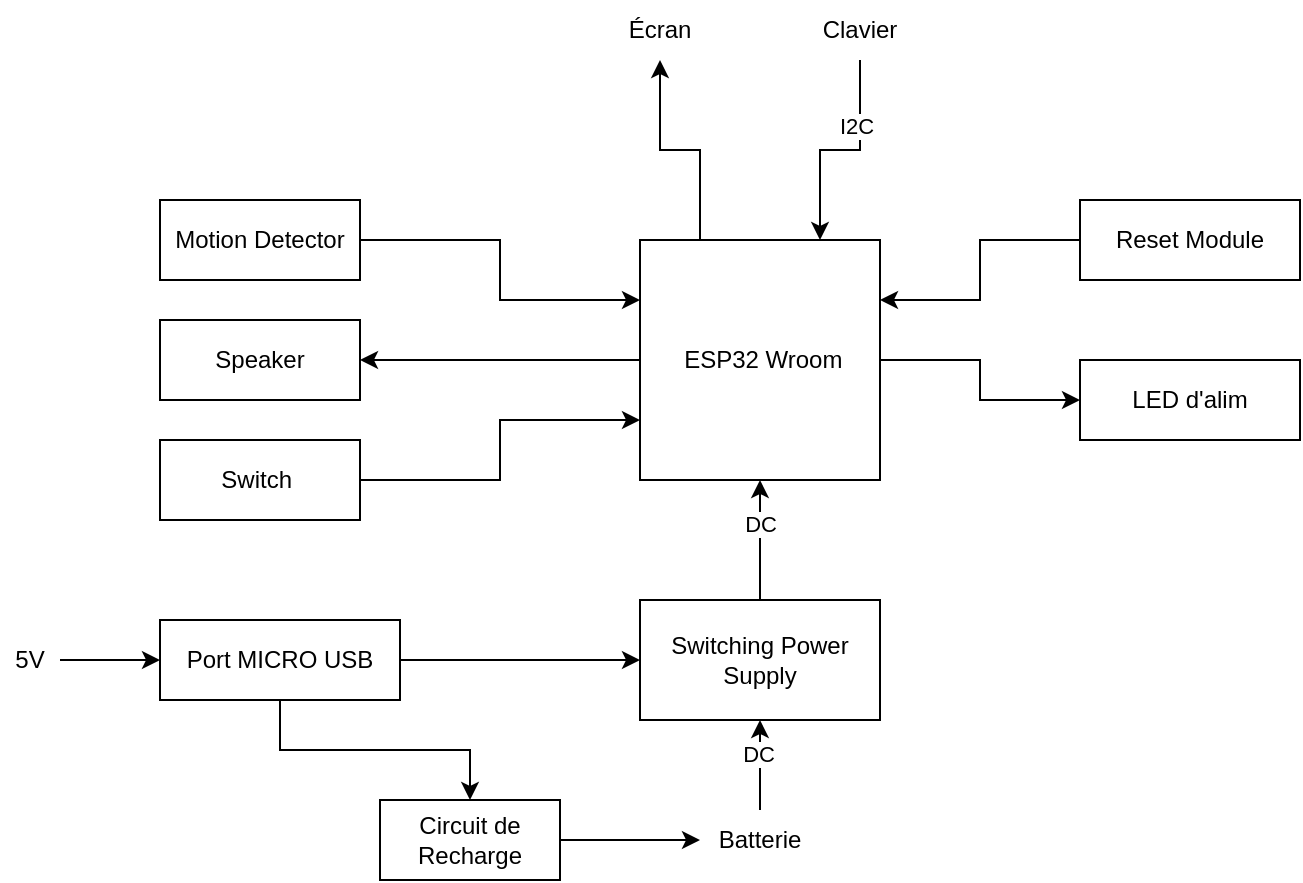 <mxfile version="20.7.3" type="device"><diagram id="tYPHbK1kJAwYhiZg6krK" name="Page-1"><mxGraphModel dx="989" dy="549" grid="1" gridSize="10" guides="1" tooltips="1" connect="1" arrows="1" fold="1" page="1" pageScale="1" pageWidth="827" pageHeight="1169" math="0" shadow="0"><root><mxCell id="0"/><mxCell id="1" parent="0"/><mxCell id="I8_SGhkJe4jmLoIYcksJ-7" style="edgeStyle=orthogonalEdgeStyle;rounded=0;orthogonalLoop=1;jettySize=auto;html=1;entryX=0.5;entryY=1;entryDx=0;entryDy=0;exitX=0.25;exitY=0;exitDx=0;exitDy=0;" edge="1" parent="1" source="I8_SGhkJe4jmLoIYcksJ-1" target="I8_SGhkJe4jmLoIYcksJ-5"><mxGeometry relative="1" as="geometry"/></mxCell><mxCell id="I8_SGhkJe4jmLoIYcksJ-20" style="edgeStyle=orthogonalEdgeStyle;rounded=0;orthogonalLoop=1;jettySize=auto;html=1;entryX=1;entryY=0.5;entryDx=0;entryDy=0;" edge="1" parent="1" source="I8_SGhkJe4jmLoIYcksJ-1" target="I8_SGhkJe4jmLoIYcksJ-17"><mxGeometry relative="1" as="geometry"/></mxCell><mxCell id="I8_SGhkJe4jmLoIYcksJ-36" style="edgeStyle=orthogonalEdgeStyle;rounded=0;orthogonalLoop=1;jettySize=auto;html=1;entryX=0;entryY=0.5;entryDx=0;entryDy=0;" edge="1" parent="1" source="I8_SGhkJe4jmLoIYcksJ-1" target="I8_SGhkJe4jmLoIYcksJ-34"><mxGeometry relative="1" as="geometry"/></mxCell><mxCell id="I8_SGhkJe4jmLoIYcksJ-1" value="&amp;nbsp;ESP32 Wroom" style="whiteSpace=wrap;html=1;aspect=fixed;" vertex="1" parent="1"><mxGeometry x="410" y="190" width="120" height="120" as="geometry"/></mxCell><mxCell id="I8_SGhkJe4jmLoIYcksJ-3" style="edgeStyle=orthogonalEdgeStyle;rounded=0;orthogonalLoop=1;jettySize=auto;html=1;entryX=0.5;entryY=1;entryDx=0;entryDy=0;" edge="1" parent="1" source="I8_SGhkJe4jmLoIYcksJ-2" target="I8_SGhkJe4jmLoIYcksJ-1"><mxGeometry relative="1" as="geometry"/></mxCell><mxCell id="I8_SGhkJe4jmLoIYcksJ-10" value="DC" style="edgeLabel;html=1;align=center;verticalAlign=middle;resizable=0;points=[];" vertex="1" connectable="0" parent="I8_SGhkJe4jmLoIYcksJ-3"><mxGeometry x="0.266" relative="1" as="geometry"><mxPoint as="offset"/></mxGeometry></mxCell><mxCell id="I8_SGhkJe4jmLoIYcksJ-2" value="Switching Power Supply" style="rounded=0;whiteSpace=wrap;html=1;" vertex="1" parent="1"><mxGeometry x="410" y="370" width="120" height="60" as="geometry"/></mxCell><mxCell id="I8_SGhkJe4jmLoIYcksJ-8" style="edgeStyle=orthogonalEdgeStyle;rounded=0;orthogonalLoop=1;jettySize=auto;html=1;entryX=0.75;entryY=0;entryDx=0;entryDy=0;" edge="1" parent="1" source="I8_SGhkJe4jmLoIYcksJ-4" target="I8_SGhkJe4jmLoIYcksJ-1"><mxGeometry relative="1" as="geometry"/></mxCell><mxCell id="I8_SGhkJe4jmLoIYcksJ-9" value="I2C" style="edgeLabel;html=1;align=center;verticalAlign=middle;resizable=0;points=[];" vertex="1" connectable="0" parent="I8_SGhkJe4jmLoIYcksJ-8"><mxGeometry x="-0.405" y="-2" relative="1" as="geometry"><mxPoint as="offset"/></mxGeometry></mxCell><mxCell id="I8_SGhkJe4jmLoIYcksJ-4" value="Clavier" style="text;html=1;strokeColor=none;fillColor=none;align=center;verticalAlign=middle;whiteSpace=wrap;rounded=0;" vertex="1" parent="1"><mxGeometry x="490" y="70" width="60" height="30" as="geometry"/></mxCell><mxCell id="I8_SGhkJe4jmLoIYcksJ-5" value="Écran" style="text;html=1;strokeColor=none;fillColor=none;align=center;verticalAlign=middle;whiteSpace=wrap;rounded=0;" vertex="1" parent="1"><mxGeometry x="390" y="70" width="60" height="30" as="geometry"/></mxCell><mxCell id="I8_SGhkJe4jmLoIYcksJ-13" style="edgeStyle=orthogonalEdgeStyle;rounded=0;orthogonalLoop=1;jettySize=auto;html=1;" edge="1" parent="1" source="I8_SGhkJe4jmLoIYcksJ-12" target="I8_SGhkJe4jmLoIYcksJ-2"><mxGeometry relative="1" as="geometry"/></mxCell><mxCell id="I8_SGhkJe4jmLoIYcksJ-14" value="DC" style="edgeLabel;html=1;align=center;verticalAlign=middle;resizable=0;points=[];" vertex="1" connectable="0" parent="I8_SGhkJe4jmLoIYcksJ-13"><mxGeometry x="0.252" y="1" relative="1" as="geometry"><mxPoint as="offset"/></mxGeometry></mxCell><mxCell id="I8_SGhkJe4jmLoIYcksJ-12" value="Batterie" style="text;html=1;strokeColor=none;fillColor=none;align=center;verticalAlign=middle;whiteSpace=wrap;rounded=0;" vertex="1" parent="1"><mxGeometry x="440" y="475" width="60" height="30" as="geometry"/></mxCell><mxCell id="I8_SGhkJe4jmLoIYcksJ-16" style="edgeStyle=orthogonalEdgeStyle;rounded=0;orthogonalLoop=1;jettySize=auto;html=1;entryX=0;entryY=0.25;entryDx=0;entryDy=0;" edge="1" parent="1" source="I8_SGhkJe4jmLoIYcksJ-15" target="I8_SGhkJe4jmLoIYcksJ-1"><mxGeometry relative="1" as="geometry"/></mxCell><mxCell id="I8_SGhkJe4jmLoIYcksJ-15" value="Motion Detector" style="rounded=0;whiteSpace=wrap;html=1;" vertex="1" parent="1"><mxGeometry x="170" y="170" width="100" height="40" as="geometry"/></mxCell><mxCell id="I8_SGhkJe4jmLoIYcksJ-17" value="Speaker" style="rounded=0;whiteSpace=wrap;html=1;" vertex="1" parent="1"><mxGeometry x="170" y="230" width="100" height="40" as="geometry"/></mxCell><mxCell id="I8_SGhkJe4jmLoIYcksJ-22" style="edgeStyle=orthogonalEdgeStyle;rounded=0;orthogonalLoop=1;jettySize=auto;html=1;entryX=0;entryY=0.75;entryDx=0;entryDy=0;" edge="1" parent="1" source="I8_SGhkJe4jmLoIYcksJ-21" target="I8_SGhkJe4jmLoIYcksJ-1"><mxGeometry relative="1" as="geometry"/></mxCell><mxCell id="I8_SGhkJe4jmLoIYcksJ-21" value="Switch&amp;nbsp;" style="rounded=0;whiteSpace=wrap;html=1;" vertex="1" parent="1"><mxGeometry x="170" y="290" width="100" height="40" as="geometry"/></mxCell><mxCell id="I8_SGhkJe4jmLoIYcksJ-27" style="edgeStyle=orthogonalEdgeStyle;rounded=0;orthogonalLoop=1;jettySize=auto;html=1;entryX=0;entryY=0.5;entryDx=0;entryDy=0;" edge="1" parent="1" source="I8_SGhkJe4jmLoIYcksJ-23" target="I8_SGhkJe4jmLoIYcksJ-12"><mxGeometry relative="1" as="geometry"/></mxCell><mxCell id="I8_SGhkJe4jmLoIYcksJ-23" value="Circuit de &lt;br&gt;Recharge" style="rounded=0;whiteSpace=wrap;html=1;" vertex="1" parent="1"><mxGeometry x="280" y="470" width="90" height="40" as="geometry"/></mxCell><mxCell id="I8_SGhkJe4jmLoIYcksJ-29" style="edgeStyle=orthogonalEdgeStyle;rounded=0;orthogonalLoop=1;jettySize=auto;html=1;entryX=0;entryY=0.5;entryDx=0;entryDy=0;" edge="1" parent="1" source="I8_SGhkJe4jmLoIYcksJ-28" target="I8_SGhkJe4jmLoIYcksJ-2"><mxGeometry relative="1" as="geometry"/></mxCell><mxCell id="I8_SGhkJe4jmLoIYcksJ-30" style="edgeStyle=orthogonalEdgeStyle;rounded=0;orthogonalLoop=1;jettySize=auto;html=1;" edge="1" parent="1" source="I8_SGhkJe4jmLoIYcksJ-28" target="I8_SGhkJe4jmLoIYcksJ-23"><mxGeometry relative="1" as="geometry"/></mxCell><mxCell id="I8_SGhkJe4jmLoIYcksJ-28" value="Port MICRO USB" style="rounded=0;whiteSpace=wrap;html=1;" vertex="1" parent="1"><mxGeometry x="170" y="380" width="120" height="40" as="geometry"/></mxCell><mxCell id="I8_SGhkJe4jmLoIYcksJ-32" value="" style="edgeStyle=orthogonalEdgeStyle;rounded=0;orthogonalLoop=1;jettySize=auto;html=1;" edge="1" parent="1" source="I8_SGhkJe4jmLoIYcksJ-31" target="I8_SGhkJe4jmLoIYcksJ-28"><mxGeometry relative="1" as="geometry"/></mxCell><mxCell id="I8_SGhkJe4jmLoIYcksJ-31" value="5V" style="text;html=1;strokeColor=none;fillColor=none;align=center;verticalAlign=middle;whiteSpace=wrap;rounded=0;" vertex="1" parent="1"><mxGeometry x="90" y="385" width="30" height="30" as="geometry"/></mxCell><mxCell id="I8_SGhkJe4jmLoIYcksJ-35" style="edgeStyle=orthogonalEdgeStyle;rounded=0;orthogonalLoop=1;jettySize=auto;html=1;entryX=1;entryY=0.25;entryDx=0;entryDy=0;" edge="1" parent="1" source="I8_SGhkJe4jmLoIYcksJ-33" target="I8_SGhkJe4jmLoIYcksJ-1"><mxGeometry relative="1" as="geometry"/></mxCell><mxCell id="I8_SGhkJe4jmLoIYcksJ-33" value="Reset Module" style="rounded=0;whiteSpace=wrap;html=1;" vertex="1" parent="1"><mxGeometry x="630" y="170" width="110" height="40" as="geometry"/></mxCell><mxCell id="I8_SGhkJe4jmLoIYcksJ-34" value="LED d'alim" style="rounded=0;whiteSpace=wrap;html=1;" vertex="1" parent="1"><mxGeometry x="630" y="250" width="110" height="40" as="geometry"/></mxCell></root></mxGraphModel></diagram></mxfile>